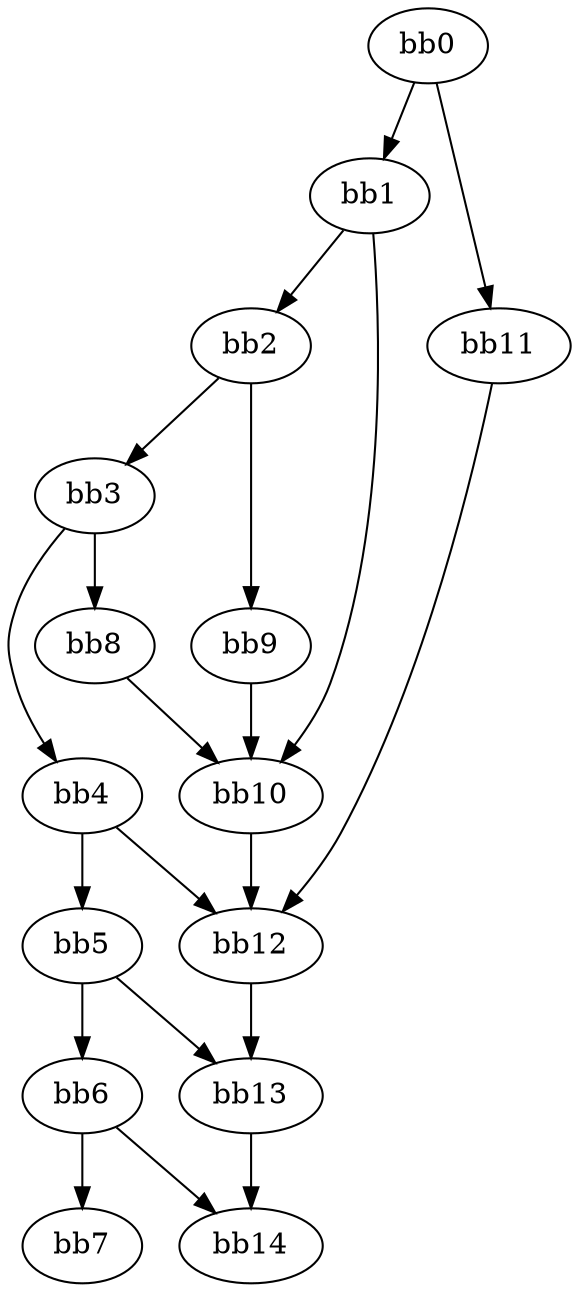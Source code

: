 digraph {
    0 [ label = "bb0\l" ]
    1 [ label = "bb1\l" ]
    2 [ label = "bb2\l" ]
    3 [ label = "bb3\l" ]
    4 [ label = "bb4\l" ]
    5 [ label = "bb5\l" ]
    6 [ label = "bb6\l" ]
    7 [ label = "bb7\l" ]
    8 [ label = "bb8\l" ]
    9 [ label = "bb9\l" ]
    10 [ label = "bb10\l" ]
    11 [ label = "bb11\l" ]
    12 [ label = "bb12\l" ]
    13 [ label = "bb13\l" ]
    14 [ label = "bb14\l" ]
    0 -> 1 [ ]
    0 -> 11 [ ]
    1 -> 2 [ ]
    1 -> 10 [ ]
    2 -> 3 [ ]
    2 -> 9 [ ]
    3 -> 4 [ ]
    3 -> 8 [ ]
    4 -> 5 [ ]
    4 -> 12 [ ]
    5 -> 6 [ ]
    5 -> 13 [ ]
    6 -> 7 [ ]
    6 -> 14 [ ]
    8 -> 10 [ ]
    9 -> 10 [ ]
    10 -> 12 [ ]
    11 -> 12 [ ]
    12 -> 13 [ ]
    13 -> 14 [ ]
}


